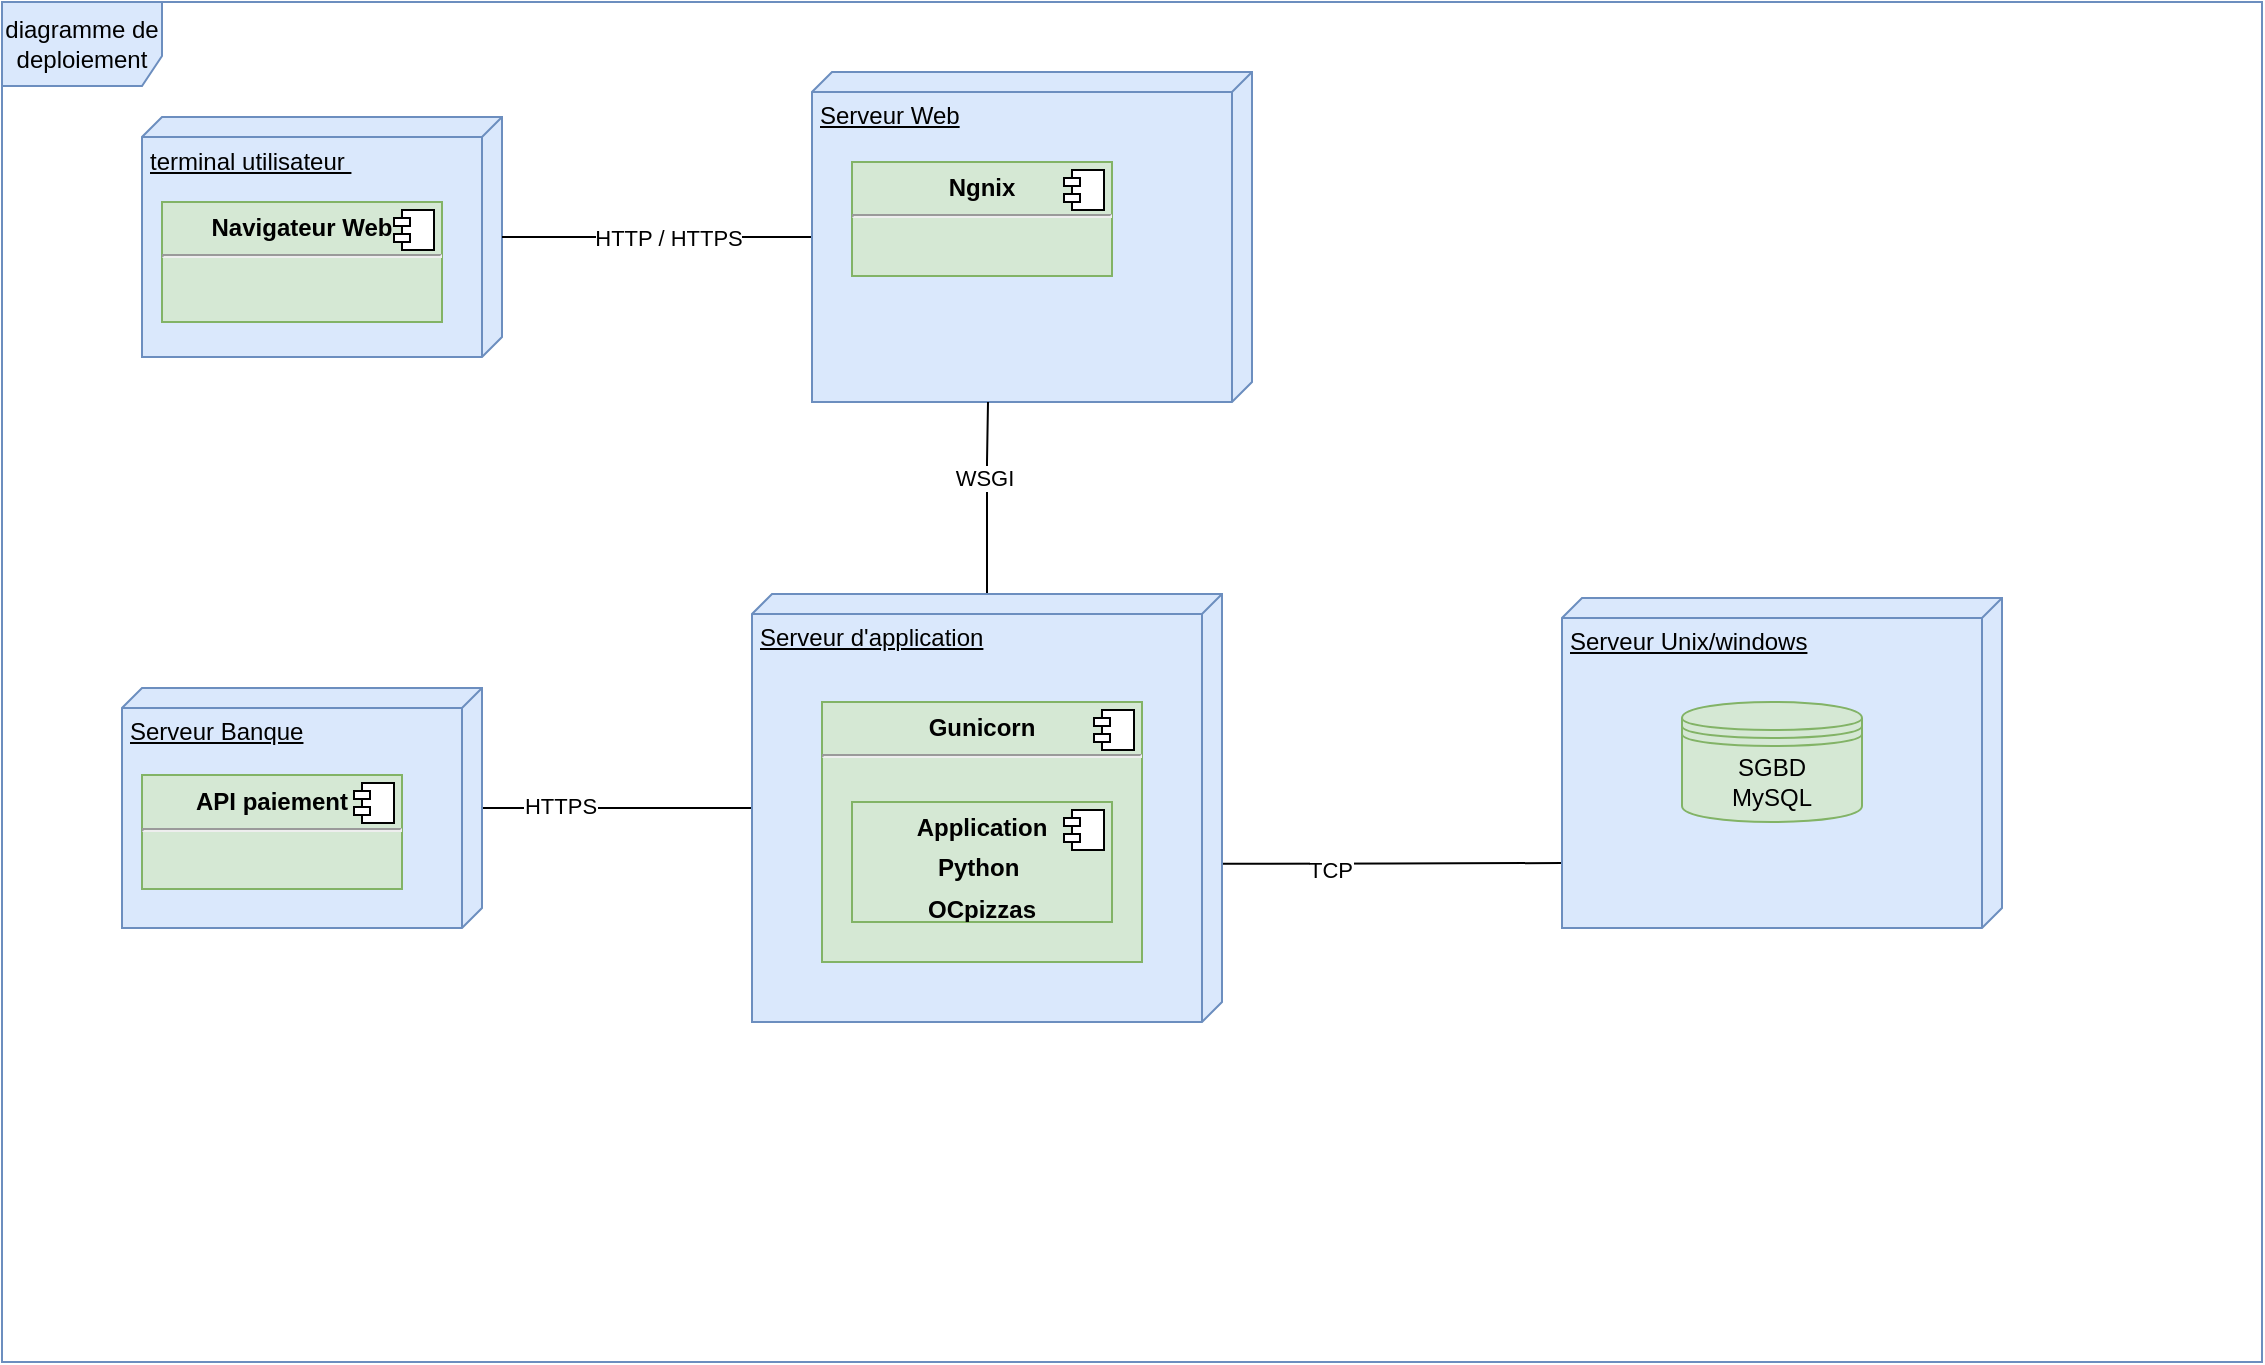 <mxfile version="14.5.1" type="device"><diagram name="Page-1" id="e7e014a7-5840-1c2e-5031-d8a46d1fe8dd"><mxGraphModel dx="2251" dy="1452" grid="1" gridSize="10" guides="1" tooltips="1" connect="1" arrows="1" fold="1" page="1" pageScale="1" pageWidth="1169" pageHeight="826" background="#ffffff" math="0" shadow="0"><root><mxCell id="0"/><mxCell id="1" parent="0"/><mxCell id="hYdrdapwYtyit_yWE54Z-45" value="diagramme de deploiement" style="shape=umlFrame;whiteSpace=wrap;html=1;width=80;height=42;fillColor=#dae8fc;strokeColor=#6c8ebf;" parent="1" vertex="1"><mxGeometry x="-10" y="-10" width="1130" height="680" as="geometry"/></mxCell><mxCell id="hYdrdapwYtyit_yWE54Z-46" value="terminal utilisateur&amp;nbsp;&lt;br&gt;" style="verticalAlign=top;align=left;spacingTop=8;spacingLeft=2;spacingRight=12;shape=cube;size=10;direction=south;fontStyle=4;html=1;fillColor=#dae8fc;strokeColor=#6c8ebf;" parent="1" vertex="1"><mxGeometry x="60" y="47.5" width="180" height="120" as="geometry"/></mxCell><mxCell id="hYdrdapwYtyit_yWE54Z-54" style="edgeStyle=orthogonalEdgeStyle;rounded=0;orthogonalLoop=1;jettySize=auto;html=1;entryX=0.803;entryY=1;entryDx=0;entryDy=0;entryPerimeter=0;endArrow=none;endFill=0;exitX=0.63;exitY=0.018;exitDx=0;exitDy=0;exitPerimeter=0;" parent="1" source="ZpuhjXOF5CeiWTrg2cDK-25" target="hYdrdapwYtyit_yWE54Z-52" edge="1"><mxGeometry relative="1" as="geometry"/></mxCell><mxCell id="hYdrdapwYtyit_yWE54Z-55" value="TCP" style="edgeLabel;html=1;align=center;verticalAlign=middle;resizable=0;points=[];" parent="hYdrdapwYtyit_yWE54Z-54" vertex="1" connectable="0"><mxGeometry x="-0.339" y="-3" relative="1" as="geometry"><mxPoint as="offset"/></mxGeometry></mxCell><mxCell id="hYdrdapwYtyit_yWE54Z-56" style="edgeStyle=orthogonalEdgeStyle;rounded=0;orthogonalLoop=1;jettySize=auto;html=1;endArrow=none;endFill=0;" parent="1" source="ZpuhjXOF5CeiWTrg2cDK-24" target="hYdrdapwYtyit_yWE54Z-46" edge="1"><mxGeometry relative="1" as="geometry"><Array as="points"/><mxPoint x="560" y="20" as="sourcePoint"/><mxPoint x="155" y="180" as="targetPoint"/></mxGeometry></mxCell><mxCell id="hYdrdapwYtyit_yWE54Z-57" value="HTTP / HTTPS" style="edgeLabel;html=1;align=center;verticalAlign=middle;resizable=0;points=[];" parent="hYdrdapwYtyit_yWE54Z-56" vertex="1" connectable="0"><mxGeometry x="0.293" relative="1" as="geometry"><mxPoint x="28" as="offset"/></mxGeometry></mxCell><mxCell id="hYdrdapwYtyit_yWE54Z-52" value="Serveur Unix/windows" style="verticalAlign=top;align=left;spacingTop=8;spacingLeft=2;spacingRight=12;shape=cube;size=10;direction=south;fontStyle=4;html=1;fillColor=#dae8fc;strokeColor=#6c8ebf;" parent="1" vertex="1"><mxGeometry x="770" y="288" width="220" height="165" as="geometry"/></mxCell><mxCell id="hYdrdapwYtyit_yWE54Z-53" value="SGBD&#10;MySQL" style="shape=datastore;whiteSpace=wrap;html=1;fontFamily=Helvetica;fontSize=12;align=center;strokeColor=#82b366;fillColor=#d5e8d4;" parent="1" vertex="1"><mxGeometry x="830" y="340" width="90" height="60" as="geometry"/></mxCell><mxCell id="QexYt3PHQ1NNLXO5JTDu-2" style="edgeStyle=orthogonalEdgeStyle;rounded=0;orthogonalLoop=1;jettySize=auto;html=1;endArrow=none;endFill=0;" parent="1" source="QexYt3PHQ1NNLXO5JTDu-1" target="ZpuhjXOF5CeiWTrg2cDK-25" edge="1"><mxGeometry relative="1" as="geometry"><Array as="points"/><mxPoint x="405" y="390" as="targetPoint"/></mxGeometry></mxCell><mxCell id="QexYt3PHQ1NNLXO5JTDu-3" value="HTTPS" style="edgeLabel;html=1;align=center;verticalAlign=middle;resizable=0;points=[];" parent="QexYt3PHQ1NNLXO5JTDu-2" vertex="1" connectable="0"><mxGeometry x="-0.445" y="2" relative="1" as="geometry"><mxPoint x="1" y="1" as="offset"/></mxGeometry></mxCell><mxCell id="QexYt3PHQ1NNLXO5JTDu-1" value="Serveur Banque" style="verticalAlign=top;align=left;spacingTop=8;spacingLeft=2;spacingRight=12;shape=cube;size=10;direction=south;fontStyle=4;html=1;fillColor=#dae8fc;strokeColor=#6c8ebf;" parent="1" vertex="1"><mxGeometry x="50" y="333" width="180" height="120" as="geometry"/></mxCell><mxCell id="QexYt3PHQ1NNLXO5JTDu-6" value="&lt;p style=&quot;margin: 0px ; margin-top: 6px ; text-align: center&quot;&gt;&lt;b&gt;Navigateur Web&lt;/b&gt;&lt;/p&gt;&lt;hr&gt;&lt;p style=&quot;margin: 0px ; margin-left: 8px&quot;&gt;&lt;br&gt;&lt;/p&gt;" style="align=left;overflow=fill;html=1;dropTarget=0;fillColor=#d5e8d4;strokeColor=#82b366;" parent="1" vertex="1"><mxGeometry x="70" y="90" width="140" height="60" as="geometry"/></mxCell><mxCell id="QexYt3PHQ1NNLXO5JTDu-7" value="" style="shape=component;jettyWidth=8;jettyHeight=4;" parent="QexYt3PHQ1NNLXO5JTDu-6" vertex="1"><mxGeometry x="1" width="20" height="20" relative="1" as="geometry"><mxPoint x="-24" y="4" as="offset"/></mxGeometry></mxCell><mxCell id="ZpuhjXOF5CeiWTrg2cDK-22" value="&lt;p style=&quot;margin: 0px ; margin-top: 6px ; text-align: center&quot;&gt;&lt;b&gt;API paiement&lt;/b&gt;&lt;/p&gt;&lt;hr&gt;&lt;p style=&quot;margin: 0px ; margin-left: 8px&quot;&gt;&lt;br&gt;&lt;/p&gt;" style="align=left;overflow=fill;html=1;dropTarget=0;fillColor=#d5e8d4;strokeColor=#82b366;" vertex="1" parent="1"><mxGeometry x="60" y="376.5" width="130" height="57" as="geometry"/></mxCell><mxCell id="ZpuhjXOF5CeiWTrg2cDK-23" value="" style="shape=component;jettyWidth=8;jettyHeight=4;" vertex="1" parent="ZpuhjXOF5CeiWTrg2cDK-22"><mxGeometry x="1" width="20" height="20" relative="1" as="geometry"><mxPoint x="-24" y="4" as="offset"/></mxGeometry></mxCell><mxCell id="ZpuhjXOF5CeiWTrg2cDK-24" value="Serveur Web" style="verticalAlign=top;align=left;spacingTop=8;spacingLeft=2;spacingRight=12;shape=cube;size=10;direction=south;fontStyle=4;html=1;fillColor=#dae8fc;strokeColor=#6c8ebf;" vertex="1" parent="1"><mxGeometry x="395" y="25" width="220" height="165" as="geometry"/></mxCell><mxCell id="ZpuhjXOF5CeiWTrg2cDK-32" style="edgeStyle=orthogonalEdgeStyle;rounded=0;orthogonalLoop=1;jettySize=auto;html=1;startArrow=none;startFill=0;endArrow=none;endFill=0;" edge="1" parent="1" source="ZpuhjXOF5CeiWTrg2cDK-25" target="ZpuhjXOF5CeiWTrg2cDK-24"><mxGeometry relative="1" as="geometry"><Array as="points"><mxPoint x="483" y="220"/><mxPoint x="483" y="220"/></Array></mxGeometry></mxCell><mxCell id="ZpuhjXOF5CeiWTrg2cDK-33" value="WSGI" style="edgeLabel;html=1;align=center;verticalAlign=middle;resizable=0;points=[];" vertex="1" connectable="0" parent="ZpuhjXOF5CeiWTrg2cDK-32"><mxGeometry x="0.208" y="3" relative="1" as="geometry"><mxPoint x="1" as="offset"/></mxGeometry></mxCell><mxCell id="ZpuhjXOF5CeiWTrg2cDK-25" value="Serveur d'application" style="verticalAlign=top;align=left;spacingTop=8;spacingLeft=2;spacingRight=12;shape=cube;size=10;direction=south;fontStyle=4;html=1;fillColor=#dae8fc;strokeColor=#6c8ebf;" vertex="1" parent="1"><mxGeometry x="365" y="286" width="235" height="214" as="geometry"/></mxCell><mxCell id="ZpuhjXOF5CeiWTrg2cDK-26" value="&lt;p style=&quot;margin: 0px ; margin-top: 6px ; text-align: center&quot;&gt;&lt;b&gt;Gunicorn&lt;/b&gt;&lt;/p&gt;&lt;hr&gt;&lt;p style=&quot;margin: 0px ; margin-left: 8px&quot;&gt;&lt;br&gt;&lt;/p&gt;" style="align=left;overflow=fill;html=1;dropTarget=0;fillColor=#d5e8d4;strokeColor=#82b366;" vertex="1" parent="1"><mxGeometry x="400" y="340" width="160" height="130" as="geometry"/></mxCell><mxCell id="ZpuhjXOF5CeiWTrg2cDK-27" value="" style="shape=component;jettyWidth=8;jettyHeight=4;" vertex="1" parent="ZpuhjXOF5CeiWTrg2cDK-26"><mxGeometry x="1" width="20" height="20" relative="1" as="geometry"><mxPoint x="-24" y="4" as="offset"/></mxGeometry></mxCell><mxCell id="ZpuhjXOF5CeiWTrg2cDK-28" value="&lt;p style=&quot;margin: 0px ; margin-top: 6px ; text-align: center&quot;&gt;&lt;b&gt;Ngnix&lt;/b&gt;&lt;/p&gt;&lt;hr&gt;&lt;p style=&quot;margin: 0px ; margin-left: 8px&quot;&gt;&lt;br&gt;&lt;/p&gt;" style="align=left;overflow=fill;html=1;dropTarget=0;fillColor=#d5e8d4;strokeColor=#82b366;" vertex="1" parent="1"><mxGeometry x="415" y="70" width="130" height="57" as="geometry"/></mxCell><mxCell id="ZpuhjXOF5CeiWTrg2cDK-29" value="" style="shape=component;jettyWidth=8;jettyHeight=4;" vertex="1" parent="ZpuhjXOF5CeiWTrg2cDK-28"><mxGeometry x="1" width="20" height="20" relative="1" as="geometry"><mxPoint x="-24" y="4" as="offset"/></mxGeometry></mxCell><mxCell id="ZpuhjXOF5CeiWTrg2cDK-30" value="&lt;p style=&quot;margin: 0px ; margin-top: 6px ; text-align: center&quot;&gt;&lt;b&gt;Application&lt;/b&gt;&lt;/p&gt;&lt;p style=&quot;margin: 0px ; margin-top: 6px ; text-align: center&quot;&gt;&lt;b&gt;Python&amp;nbsp;&lt;/b&gt;&lt;/p&gt;&lt;p style=&quot;margin: 0px ; margin-top: 6px ; text-align: center&quot;&gt;&lt;b&gt;OCpizzas&lt;/b&gt;&lt;/p&gt;" style="align=left;overflow=fill;html=1;dropTarget=0;fillColor=#d5e8d4;strokeColor=#82b366;" vertex="1" parent="1"><mxGeometry x="415" y="390" width="130" height="60" as="geometry"/></mxCell><mxCell id="ZpuhjXOF5CeiWTrg2cDK-31" value="" style="shape=component;jettyWidth=8;jettyHeight=4;" vertex="1" parent="ZpuhjXOF5CeiWTrg2cDK-30"><mxGeometry x="1" width="20" height="20" relative="1" as="geometry"><mxPoint x="-24" y="4" as="offset"/></mxGeometry></mxCell></root></mxGraphModel></diagram></mxfile>